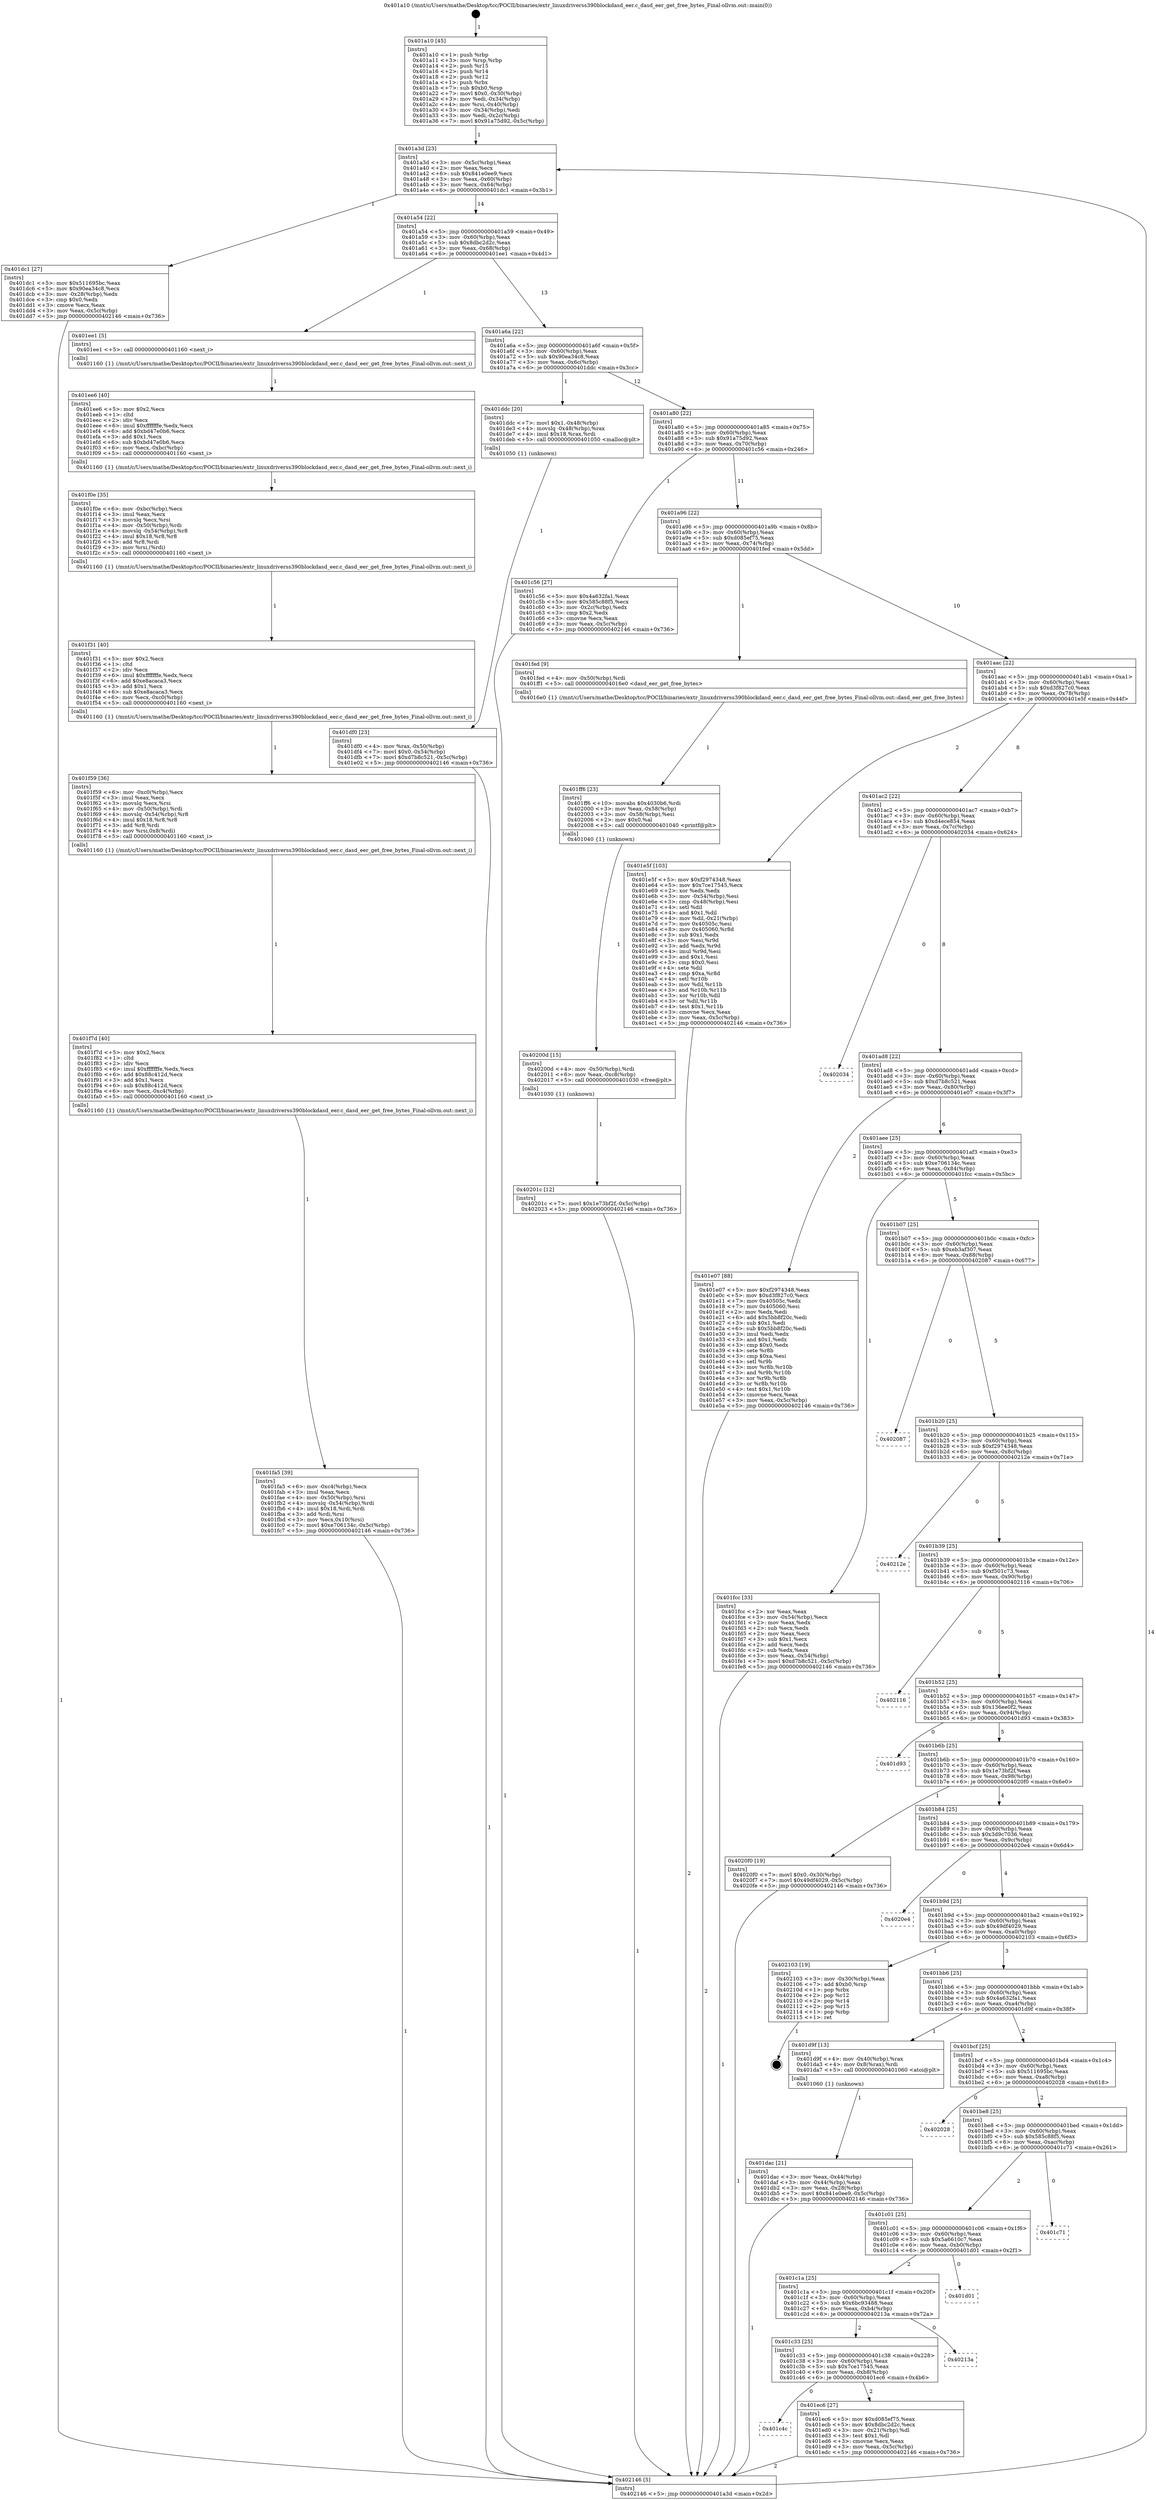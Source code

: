 digraph "0x401a10" {
  label = "0x401a10 (/mnt/c/Users/mathe/Desktop/tcc/POCII/binaries/extr_linuxdriverss390blockdasd_eer.c_dasd_eer_get_free_bytes_Final-ollvm.out::main(0))"
  labelloc = "t"
  node[shape=record]

  Entry [label="",width=0.3,height=0.3,shape=circle,fillcolor=black,style=filled]
  "0x401a3d" [label="{
     0x401a3d [23]\l
     | [instrs]\l
     &nbsp;&nbsp;0x401a3d \<+3\>: mov -0x5c(%rbp),%eax\l
     &nbsp;&nbsp;0x401a40 \<+2\>: mov %eax,%ecx\l
     &nbsp;&nbsp;0x401a42 \<+6\>: sub $0x841e0ee9,%ecx\l
     &nbsp;&nbsp;0x401a48 \<+3\>: mov %eax,-0x60(%rbp)\l
     &nbsp;&nbsp;0x401a4b \<+3\>: mov %ecx,-0x64(%rbp)\l
     &nbsp;&nbsp;0x401a4e \<+6\>: je 0000000000401dc1 \<main+0x3b1\>\l
  }"]
  "0x401dc1" [label="{
     0x401dc1 [27]\l
     | [instrs]\l
     &nbsp;&nbsp;0x401dc1 \<+5\>: mov $0x511695bc,%eax\l
     &nbsp;&nbsp;0x401dc6 \<+5\>: mov $0x90ea34c8,%ecx\l
     &nbsp;&nbsp;0x401dcb \<+3\>: mov -0x28(%rbp),%edx\l
     &nbsp;&nbsp;0x401dce \<+3\>: cmp $0x0,%edx\l
     &nbsp;&nbsp;0x401dd1 \<+3\>: cmove %ecx,%eax\l
     &nbsp;&nbsp;0x401dd4 \<+3\>: mov %eax,-0x5c(%rbp)\l
     &nbsp;&nbsp;0x401dd7 \<+5\>: jmp 0000000000402146 \<main+0x736\>\l
  }"]
  "0x401a54" [label="{
     0x401a54 [22]\l
     | [instrs]\l
     &nbsp;&nbsp;0x401a54 \<+5\>: jmp 0000000000401a59 \<main+0x49\>\l
     &nbsp;&nbsp;0x401a59 \<+3\>: mov -0x60(%rbp),%eax\l
     &nbsp;&nbsp;0x401a5c \<+5\>: sub $0x8dbc2d2c,%eax\l
     &nbsp;&nbsp;0x401a61 \<+3\>: mov %eax,-0x68(%rbp)\l
     &nbsp;&nbsp;0x401a64 \<+6\>: je 0000000000401ee1 \<main+0x4d1\>\l
  }"]
  Exit [label="",width=0.3,height=0.3,shape=circle,fillcolor=black,style=filled,peripheries=2]
  "0x401ee1" [label="{
     0x401ee1 [5]\l
     | [instrs]\l
     &nbsp;&nbsp;0x401ee1 \<+5\>: call 0000000000401160 \<next_i\>\l
     | [calls]\l
     &nbsp;&nbsp;0x401160 \{1\} (/mnt/c/Users/mathe/Desktop/tcc/POCII/binaries/extr_linuxdriverss390blockdasd_eer.c_dasd_eer_get_free_bytes_Final-ollvm.out::next_i)\l
  }"]
  "0x401a6a" [label="{
     0x401a6a [22]\l
     | [instrs]\l
     &nbsp;&nbsp;0x401a6a \<+5\>: jmp 0000000000401a6f \<main+0x5f\>\l
     &nbsp;&nbsp;0x401a6f \<+3\>: mov -0x60(%rbp),%eax\l
     &nbsp;&nbsp;0x401a72 \<+5\>: sub $0x90ea34c8,%eax\l
     &nbsp;&nbsp;0x401a77 \<+3\>: mov %eax,-0x6c(%rbp)\l
     &nbsp;&nbsp;0x401a7a \<+6\>: je 0000000000401ddc \<main+0x3cc\>\l
  }"]
  "0x40201c" [label="{
     0x40201c [12]\l
     | [instrs]\l
     &nbsp;&nbsp;0x40201c \<+7\>: movl $0x1e73bf2f,-0x5c(%rbp)\l
     &nbsp;&nbsp;0x402023 \<+5\>: jmp 0000000000402146 \<main+0x736\>\l
  }"]
  "0x401ddc" [label="{
     0x401ddc [20]\l
     | [instrs]\l
     &nbsp;&nbsp;0x401ddc \<+7\>: movl $0x1,-0x48(%rbp)\l
     &nbsp;&nbsp;0x401de3 \<+4\>: movslq -0x48(%rbp),%rax\l
     &nbsp;&nbsp;0x401de7 \<+4\>: imul $0x18,%rax,%rdi\l
     &nbsp;&nbsp;0x401deb \<+5\>: call 0000000000401050 \<malloc@plt\>\l
     | [calls]\l
     &nbsp;&nbsp;0x401050 \{1\} (unknown)\l
  }"]
  "0x401a80" [label="{
     0x401a80 [22]\l
     | [instrs]\l
     &nbsp;&nbsp;0x401a80 \<+5\>: jmp 0000000000401a85 \<main+0x75\>\l
     &nbsp;&nbsp;0x401a85 \<+3\>: mov -0x60(%rbp),%eax\l
     &nbsp;&nbsp;0x401a88 \<+5\>: sub $0x91a75d92,%eax\l
     &nbsp;&nbsp;0x401a8d \<+3\>: mov %eax,-0x70(%rbp)\l
     &nbsp;&nbsp;0x401a90 \<+6\>: je 0000000000401c56 \<main+0x246\>\l
  }"]
  "0x40200d" [label="{
     0x40200d [15]\l
     | [instrs]\l
     &nbsp;&nbsp;0x40200d \<+4\>: mov -0x50(%rbp),%rdi\l
     &nbsp;&nbsp;0x402011 \<+6\>: mov %eax,-0xc8(%rbp)\l
     &nbsp;&nbsp;0x402017 \<+5\>: call 0000000000401030 \<free@plt\>\l
     | [calls]\l
     &nbsp;&nbsp;0x401030 \{1\} (unknown)\l
  }"]
  "0x401c56" [label="{
     0x401c56 [27]\l
     | [instrs]\l
     &nbsp;&nbsp;0x401c56 \<+5\>: mov $0x4a632fa1,%eax\l
     &nbsp;&nbsp;0x401c5b \<+5\>: mov $0x585c88f5,%ecx\l
     &nbsp;&nbsp;0x401c60 \<+3\>: mov -0x2c(%rbp),%edx\l
     &nbsp;&nbsp;0x401c63 \<+3\>: cmp $0x2,%edx\l
     &nbsp;&nbsp;0x401c66 \<+3\>: cmovne %ecx,%eax\l
     &nbsp;&nbsp;0x401c69 \<+3\>: mov %eax,-0x5c(%rbp)\l
     &nbsp;&nbsp;0x401c6c \<+5\>: jmp 0000000000402146 \<main+0x736\>\l
  }"]
  "0x401a96" [label="{
     0x401a96 [22]\l
     | [instrs]\l
     &nbsp;&nbsp;0x401a96 \<+5\>: jmp 0000000000401a9b \<main+0x8b\>\l
     &nbsp;&nbsp;0x401a9b \<+3\>: mov -0x60(%rbp),%eax\l
     &nbsp;&nbsp;0x401a9e \<+5\>: sub $0xd085ef75,%eax\l
     &nbsp;&nbsp;0x401aa3 \<+3\>: mov %eax,-0x74(%rbp)\l
     &nbsp;&nbsp;0x401aa6 \<+6\>: je 0000000000401fed \<main+0x5dd\>\l
  }"]
  "0x402146" [label="{
     0x402146 [5]\l
     | [instrs]\l
     &nbsp;&nbsp;0x402146 \<+5\>: jmp 0000000000401a3d \<main+0x2d\>\l
  }"]
  "0x401a10" [label="{
     0x401a10 [45]\l
     | [instrs]\l
     &nbsp;&nbsp;0x401a10 \<+1\>: push %rbp\l
     &nbsp;&nbsp;0x401a11 \<+3\>: mov %rsp,%rbp\l
     &nbsp;&nbsp;0x401a14 \<+2\>: push %r15\l
     &nbsp;&nbsp;0x401a16 \<+2\>: push %r14\l
     &nbsp;&nbsp;0x401a18 \<+2\>: push %r12\l
     &nbsp;&nbsp;0x401a1a \<+1\>: push %rbx\l
     &nbsp;&nbsp;0x401a1b \<+7\>: sub $0xb0,%rsp\l
     &nbsp;&nbsp;0x401a22 \<+7\>: movl $0x0,-0x30(%rbp)\l
     &nbsp;&nbsp;0x401a29 \<+3\>: mov %edi,-0x34(%rbp)\l
     &nbsp;&nbsp;0x401a2c \<+4\>: mov %rsi,-0x40(%rbp)\l
     &nbsp;&nbsp;0x401a30 \<+3\>: mov -0x34(%rbp),%edi\l
     &nbsp;&nbsp;0x401a33 \<+3\>: mov %edi,-0x2c(%rbp)\l
     &nbsp;&nbsp;0x401a36 \<+7\>: movl $0x91a75d92,-0x5c(%rbp)\l
  }"]
  "0x401ff6" [label="{
     0x401ff6 [23]\l
     | [instrs]\l
     &nbsp;&nbsp;0x401ff6 \<+10\>: movabs $0x4030b6,%rdi\l
     &nbsp;&nbsp;0x402000 \<+3\>: mov %eax,-0x58(%rbp)\l
     &nbsp;&nbsp;0x402003 \<+3\>: mov -0x58(%rbp),%esi\l
     &nbsp;&nbsp;0x402006 \<+2\>: mov $0x0,%al\l
     &nbsp;&nbsp;0x402008 \<+5\>: call 0000000000401040 \<printf@plt\>\l
     | [calls]\l
     &nbsp;&nbsp;0x401040 \{1\} (unknown)\l
  }"]
  "0x401fed" [label="{
     0x401fed [9]\l
     | [instrs]\l
     &nbsp;&nbsp;0x401fed \<+4\>: mov -0x50(%rbp),%rdi\l
     &nbsp;&nbsp;0x401ff1 \<+5\>: call 00000000004016e0 \<dasd_eer_get_free_bytes\>\l
     | [calls]\l
     &nbsp;&nbsp;0x4016e0 \{1\} (/mnt/c/Users/mathe/Desktop/tcc/POCII/binaries/extr_linuxdriverss390blockdasd_eer.c_dasd_eer_get_free_bytes_Final-ollvm.out::dasd_eer_get_free_bytes)\l
  }"]
  "0x401aac" [label="{
     0x401aac [22]\l
     | [instrs]\l
     &nbsp;&nbsp;0x401aac \<+5\>: jmp 0000000000401ab1 \<main+0xa1\>\l
     &nbsp;&nbsp;0x401ab1 \<+3\>: mov -0x60(%rbp),%eax\l
     &nbsp;&nbsp;0x401ab4 \<+5\>: sub $0xd3f827c0,%eax\l
     &nbsp;&nbsp;0x401ab9 \<+3\>: mov %eax,-0x78(%rbp)\l
     &nbsp;&nbsp;0x401abc \<+6\>: je 0000000000401e5f \<main+0x44f\>\l
  }"]
  "0x401fa5" [label="{
     0x401fa5 [39]\l
     | [instrs]\l
     &nbsp;&nbsp;0x401fa5 \<+6\>: mov -0xc4(%rbp),%ecx\l
     &nbsp;&nbsp;0x401fab \<+3\>: imul %eax,%ecx\l
     &nbsp;&nbsp;0x401fae \<+4\>: mov -0x50(%rbp),%rsi\l
     &nbsp;&nbsp;0x401fb2 \<+4\>: movslq -0x54(%rbp),%rdi\l
     &nbsp;&nbsp;0x401fb6 \<+4\>: imul $0x18,%rdi,%rdi\l
     &nbsp;&nbsp;0x401fba \<+3\>: add %rdi,%rsi\l
     &nbsp;&nbsp;0x401fbd \<+3\>: mov %ecx,0x10(%rsi)\l
     &nbsp;&nbsp;0x401fc0 \<+7\>: movl $0xe706134c,-0x5c(%rbp)\l
     &nbsp;&nbsp;0x401fc7 \<+5\>: jmp 0000000000402146 \<main+0x736\>\l
  }"]
  "0x401e5f" [label="{
     0x401e5f [103]\l
     | [instrs]\l
     &nbsp;&nbsp;0x401e5f \<+5\>: mov $0xf2974348,%eax\l
     &nbsp;&nbsp;0x401e64 \<+5\>: mov $0x7ce17545,%ecx\l
     &nbsp;&nbsp;0x401e69 \<+2\>: xor %edx,%edx\l
     &nbsp;&nbsp;0x401e6b \<+3\>: mov -0x54(%rbp),%esi\l
     &nbsp;&nbsp;0x401e6e \<+3\>: cmp -0x48(%rbp),%esi\l
     &nbsp;&nbsp;0x401e71 \<+4\>: setl %dil\l
     &nbsp;&nbsp;0x401e75 \<+4\>: and $0x1,%dil\l
     &nbsp;&nbsp;0x401e79 \<+4\>: mov %dil,-0x21(%rbp)\l
     &nbsp;&nbsp;0x401e7d \<+7\>: mov 0x40505c,%esi\l
     &nbsp;&nbsp;0x401e84 \<+8\>: mov 0x405060,%r8d\l
     &nbsp;&nbsp;0x401e8c \<+3\>: sub $0x1,%edx\l
     &nbsp;&nbsp;0x401e8f \<+3\>: mov %esi,%r9d\l
     &nbsp;&nbsp;0x401e92 \<+3\>: add %edx,%r9d\l
     &nbsp;&nbsp;0x401e95 \<+4\>: imul %r9d,%esi\l
     &nbsp;&nbsp;0x401e99 \<+3\>: and $0x1,%esi\l
     &nbsp;&nbsp;0x401e9c \<+3\>: cmp $0x0,%esi\l
     &nbsp;&nbsp;0x401e9f \<+4\>: sete %dil\l
     &nbsp;&nbsp;0x401ea3 \<+4\>: cmp $0xa,%r8d\l
     &nbsp;&nbsp;0x401ea7 \<+4\>: setl %r10b\l
     &nbsp;&nbsp;0x401eab \<+3\>: mov %dil,%r11b\l
     &nbsp;&nbsp;0x401eae \<+3\>: and %r10b,%r11b\l
     &nbsp;&nbsp;0x401eb1 \<+3\>: xor %r10b,%dil\l
     &nbsp;&nbsp;0x401eb4 \<+3\>: or %dil,%r11b\l
     &nbsp;&nbsp;0x401eb7 \<+4\>: test $0x1,%r11b\l
     &nbsp;&nbsp;0x401ebb \<+3\>: cmovne %ecx,%eax\l
     &nbsp;&nbsp;0x401ebe \<+3\>: mov %eax,-0x5c(%rbp)\l
     &nbsp;&nbsp;0x401ec1 \<+5\>: jmp 0000000000402146 \<main+0x736\>\l
  }"]
  "0x401ac2" [label="{
     0x401ac2 [22]\l
     | [instrs]\l
     &nbsp;&nbsp;0x401ac2 \<+5\>: jmp 0000000000401ac7 \<main+0xb7\>\l
     &nbsp;&nbsp;0x401ac7 \<+3\>: mov -0x60(%rbp),%eax\l
     &nbsp;&nbsp;0x401aca \<+5\>: sub $0xd4ece854,%eax\l
     &nbsp;&nbsp;0x401acf \<+3\>: mov %eax,-0x7c(%rbp)\l
     &nbsp;&nbsp;0x401ad2 \<+6\>: je 0000000000402034 \<main+0x624\>\l
  }"]
  "0x401f7d" [label="{
     0x401f7d [40]\l
     | [instrs]\l
     &nbsp;&nbsp;0x401f7d \<+5\>: mov $0x2,%ecx\l
     &nbsp;&nbsp;0x401f82 \<+1\>: cltd\l
     &nbsp;&nbsp;0x401f83 \<+2\>: idiv %ecx\l
     &nbsp;&nbsp;0x401f85 \<+6\>: imul $0xfffffffe,%edx,%ecx\l
     &nbsp;&nbsp;0x401f8b \<+6\>: add $0x88c412d,%ecx\l
     &nbsp;&nbsp;0x401f91 \<+3\>: add $0x1,%ecx\l
     &nbsp;&nbsp;0x401f94 \<+6\>: sub $0x88c412d,%ecx\l
     &nbsp;&nbsp;0x401f9a \<+6\>: mov %ecx,-0xc4(%rbp)\l
     &nbsp;&nbsp;0x401fa0 \<+5\>: call 0000000000401160 \<next_i\>\l
     | [calls]\l
     &nbsp;&nbsp;0x401160 \{1\} (/mnt/c/Users/mathe/Desktop/tcc/POCII/binaries/extr_linuxdriverss390blockdasd_eer.c_dasd_eer_get_free_bytes_Final-ollvm.out::next_i)\l
  }"]
  "0x402034" [label="{
     0x402034\l
  }", style=dashed]
  "0x401ad8" [label="{
     0x401ad8 [22]\l
     | [instrs]\l
     &nbsp;&nbsp;0x401ad8 \<+5\>: jmp 0000000000401add \<main+0xcd\>\l
     &nbsp;&nbsp;0x401add \<+3\>: mov -0x60(%rbp),%eax\l
     &nbsp;&nbsp;0x401ae0 \<+5\>: sub $0xd7b8c521,%eax\l
     &nbsp;&nbsp;0x401ae5 \<+3\>: mov %eax,-0x80(%rbp)\l
     &nbsp;&nbsp;0x401ae8 \<+6\>: je 0000000000401e07 \<main+0x3f7\>\l
  }"]
  "0x401f59" [label="{
     0x401f59 [36]\l
     | [instrs]\l
     &nbsp;&nbsp;0x401f59 \<+6\>: mov -0xc0(%rbp),%ecx\l
     &nbsp;&nbsp;0x401f5f \<+3\>: imul %eax,%ecx\l
     &nbsp;&nbsp;0x401f62 \<+3\>: movslq %ecx,%rsi\l
     &nbsp;&nbsp;0x401f65 \<+4\>: mov -0x50(%rbp),%rdi\l
     &nbsp;&nbsp;0x401f69 \<+4\>: movslq -0x54(%rbp),%r8\l
     &nbsp;&nbsp;0x401f6d \<+4\>: imul $0x18,%r8,%r8\l
     &nbsp;&nbsp;0x401f71 \<+3\>: add %r8,%rdi\l
     &nbsp;&nbsp;0x401f74 \<+4\>: mov %rsi,0x8(%rdi)\l
     &nbsp;&nbsp;0x401f78 \<+5\>: call 0000000000401160 \<next_i\>\l
     | [calls]\l
     &nbsp;&nbsp;0x401160 \{1\} (/mnt/c/Users/mathe/Desktop/tcc/POCII/binaries/extr_linuxdriverss390blockdasd_eer.c_dasd_eer_get_free_bytes_Final-ollvm.out::next_i)\l
  }"]
  "0x401e07" [label="{
     0x401e07 [88]\l
     | [instrs]\l
     &nbsp;&nbsp;0x401e07 \<+5\>: mov $0xf2974348,%eax\l
     &nbsp;&nbsp;0x401e0c \<+5\>: mov $0xd3f827c0,%ecx\l
     &nbsp;&nbsp;0x401e11 \<+7\>: mov 0x40505c,%edx\l
     &nbsp;&nbsp;0x401e18 \<+7\>: mov 0x405060,%esi\l
     &nbsp;&nbsp;0x401e1f \<+2\>: mov %edx,%edi\l
     &nbsp;&nbsp;0x401e21 \<+6\>: add $0x5bb8f20c,%edi\l
     &nbsp;&nbsp;0x401e27 \<+3\>: sub $0x1,%edi\l
     &nbsp;&nbsp;0x401e2a \<+6\>: sub $0x5bb8f20c,%edi\l
     &nbsp;&nbsp;0x401e30 \<+3\>: imul %edi,%edx\l
     &nbsp;&nbsp;0x401e33 \<+3\>: and $0x1,%edx\l
     &nbsp;&nbsp;0x401e36 \<+3\>: cmp $0x0,%edx\l
     &nbsp;&nbsp;0x401e39 \<+4\>: sete %r8b\l
     &nbsp;&nbsp;0x401e3d \<+3\>: cmp $0xa,%esi\l
     &nbsp;&nbsp;0x401e40 \<+4\>: setl %r9b\l
     &nbsp;&nbsp;0x401e44 \<+3\>: mov %r8b,%r10b\l
     &nbsp;&nbsp;0x401e47 \<+3\>: and %r9b,%r10b\l
     &nbsp;&nbsp;0x401e4a \<+3\>: xor %r9b,%r8b\l
     &nbsp;&nbsp;0x401e4d \<+3\>: or %r8b,%r10b\l
     &nbsp;&nbsp;0x401e50 \<+4\>: test $0x1,%r10b\l
     &nbsp;&nbsp;0x401e54 \<+3\>: cmovne %ecx,%eax\l
     &nbsp;&nbsp;0x401e57 \<+3\>: mov %eax,-0x5c(%rbp)\l
     &nbsp;&nbsp;0x401e5a \<+5\>: jmp 0000000000402146 \<main+0x736\>\l
  }"]
  "0x401aee" [label="{
     0x401aee [25]\l
     | [instrs]\l
     &nbsp;&nbsp;0x401aee \<+5\>: jmp 0000000000401af3 \<main+0xe3\>\l
     &nbsp;&nbsp;0x401af3 \<+3\>: mov -0x60(%rbp),%eax\l
     &nbsp;&nbsp;0x401af6 \<+5\>: sub $0xe706134c,%eax\l
     &nbsp;&nbsp;0x401afb \<+6\>: mov %eax,-0x84(%rbp)\l
     &nbsp;&nbsp;0x401b01 \<+6\>: je 0000000000401fcc \<main+0x5bc\>\l
  }"]
  "0x401f31" [label="{
     0x401f31 [40]\l
     | [instrs]\l
     &nbsp;&nbsp;0x401f31 \<+5\>: mov $0x2,%ecx\l
     &nbsp;&nbsp;0x401f36 \<+1\>: cltd\l
     &nbsp;&nbsp;0x401f37 \<+2\>: idiv %ecx\l
     &nbsp;&nbsp;0x401f39 \<+6\>: imul $0xfffffffe,%edx,%ecx\l
     &nbsp;&nbsp;0x401f3f \<+6\>: add $0xe8acaca3,%ecx\l
     &nbsp;&nbsp;0x401f45 \<+3\>: add $0x1,%ecx\l
     &nbsp;&nbsp;0x401f48 \<+6\>: sub $0xe8acaca3,%ecx\l
     &nbsp;&nbsp;0x401f4e \<+6\>: mov %ecx,-0xc0(%rbp)\l
     &nbsp;&nbsp;0x401f54 \<+5\>: call 0000000000401160 \<next_i\>\l
     | [calls]\l
     &nbsp;&nbsp;0x401160 \{1\} (/mnt/c/Users/mathe/Desktop/tcc/POCII/binaries/extr_linuxdriverss390blockdasd_eer.c_dasd_eer_get_free_bytes_Final-ollvm.out::next_i)\l
  }"]
  "0x401fcc" [label="{
     0x401fcc [33]\l
     | [instrs]\l
     &nbsp;&nbsp;0x401fcc \<+2\>: xor %eax,%eax\l
     &nbsp;&nbsp;0x401fce \<+3\>: mov -0x54(%rbp),%ecx\l
     &nbsp;&nbsp;0x401fd1 \<+2\>: mov %eax,%edx\l
     &nbsp;&nbsp;0x401fd3 \<+2\>: sub %ecx,%edx\l
     &nbsp;&nbsp;0x401fd5 \<+2\>: mov %eax,%ecx\l
     &nbsp;&nbsp;0x401fd7 \<+3\>: sub $0x1,%ecx\l
     &nbsp;&nbsp;0x401fda \<+2\>: add %ecx,%edx\l
     &nbsp;&nbsp;0x401fdc \<+2\>: sub %edx,%eax\l
     &nbsp;&nbsp;0x401fde \<+3\>: mov %eax,-0x54(%rbp)\l
     &nbsp;&nbsp;0x401fe1 \<+7\>: movl $0xd7b8c521,-0x5c(%rbp)\l
     &nbsp;&nbsp;0x401fe8 \<+5\>: jmp 0000000000402146 \<main+0x736\>\l
  }"]
  "0x401b07" [label="{
     0x401b07 [25]\l
     | [instrs]\l
     &nbsp;&nbsp;0x401b07 \<+5\>: jmp 0000000000401b0c \<main+0xfc\>\l
     &nbsp;&nbsp;0x401b0c \<+3\>: mov -0x60(%rbp),%eax\l
     &nbsp;&nbsp;0x401b0f \<+5\>: sub $0xeb3af307,%eax\l
     &nbsp;&nbsp;0x401b14 \<+6\>: mov %eax,-0x88(%rbp)\l
     &nbsp;&nbsp;0x401b1a \<+6\>: je 0000000000402087 \<main+0x677\>\l
  }"]
  "0x401f0e" [label="{
     0x401f0e [35]\l
     | [instrs]\l
     &nbsp;&nbsp;0x401f0e \<+6\>: mov -0xbc(%rbp),%ecx\l
     &nbsp;&nbsp;0x401f14 \<+3\>: imul %eax,%ecx\l
     &nbsp;&nbsp;0x401f17 \<+3\>: movslq %ecx,%rsi\l
     &nbsp;&nbsp;0x401f1a \<+4\>: mov -0x50(%rbp),%rdi\l
     &nbsp;&nbsp;0x401f1e \<+4\>: movslq -0x54(%rbp),%r8\l
     &nbsp;&nbsp;0x401f22 \<+4\>: imul $0x18,%r8,%r8\l
     &nbsp;&nbsp;0x401f26 \<+3\>: add %r8,%rdi\l
     &nbsp;&nbsp;0x401f29 \<+3\>: mov %rsi,(%rdi)\l
     &nbsp;&nbsp;0x401f2c \<+5\>: call 0000000000401160 \<next_i\>\l
     | [calls]\l
     &nbsp;&nbsp;0x401160 \{1\} (/mnt/c/Users/mathe/Desktop/tcc/POCII/binaries/extr_linuxdriverss390blockdasd_eer.c_dasd_eer_get_free_bytes_Final-ollvm.out::next_i)\l
  }"]
  "0x402087" [label="{
     0x402087\l
  }", style=dashed]
  "0x401b20" [label="{
     0x401b20 [25]\l
     | [instrs]\l
     &nbsp;&nbsp;0x401b20 \<+5\>: jmp 0000000000401b25 \<main+0x115\>\l
     &nbsp;&nbsp;0x401b25 \<+3\>: mov -0x60(%rbp),%eax\l
     &nbsp;&nbsp;0x401b28 \<+5\>: sub $0xf2974348,%eax\l
     &nbsp;&nbsp;0x401b2d \<+6\>: mov %eax,-0x8c(%rbp)\l
     &nbsp;&nbsp;0x401b33 \<+6\>: je 000000000040212e \<main+0x71e\>\l
  }"]
  "0x401ee6" [label="{
     0x401ee6 [40]\l
     | [instrs]\l
     &nbsp;&nbsp;0x401ee6 \<+5\>: mov $0x2,%ecx\l
     &nbsp;&nbsp;0x401eeb \<+1\>: cltd\l
     &nbsp;&nbsp;0x401eec \<+2\>: idiv %ecx\l
     &nbsp;&nbsp;0x401eee \<+6\>: imul $0xfffffffe,%edx,%ecx\l
     &nbsp;&nbsp;0x401ef4 \<+6\>: add $0xbd47e0b6,%ecx\l
     &nbsp;&nbsp;0x401efa \<+3\>: add $0x1,%ecx\l
     &nbsp;&nbsp;0x401efd \<+6\>: sub $0xbd47e0b6,%ecx\l
     &nbsp;&nbsp;0x401f03 \<+6\>: mov %ecx,-0xbc(%rbp)\l
     &nbsp;&nbsp;0x401f09 \<+5\>: call 0000000000401160 \<next_i\>\l
     | [calls]\l
     &nbsp;&nbsp;0x401160 \{1\} (/mnt/c/Users/mathe/Desktop/tcc/POCII/binaries/extr_linuxdriverss390blockdasd_eer.c_dasd_eer_get_free_bytes_Final-ollvm.out::next_i)\l
  }"]
  "0x40212e" [label="{
     0x40212e\l
  }", style=dashed]
  "0x401b39" [label="{
     0x401b39 [25]\l
     | [instrs]\l
     &nbsp;&nbsp;0x401b39 \<+5\>: jmp 0000000000401b3e \<main+0x12e\>\l
     &nbsp;&nbsp;0x401b3e \<+3\>: mov -0x60(%rbp),%eax\l
     &nbsp;&nbsp;0x401b41 \<+5\>: sub $0xf501c73,%eax\l
     &nbsp;&nbsp;0x401b46 \<+6\>: mov %eax,-0x90(%rbp)\l
     &nbsp;&nbsp;0x401b4c \<+6\>: je 0000000000402116 \<main+0x706\>\l
  }"]
  "0x401c4c" [label="{
     0x401c4c\l
  }", style=dashed]
  "0x402116" [label="{
     0x402116\l
  }", style=dashed]
  "0x401b52" [label="{
     0x401b52 [25]\l
     | [instrs]\l
     &nbsp;&nbsp;0x401b52 \<+5\>: jmp 0000000000401b57 \<main+0x147\>\l
     &nbsp;&nbsp;0x401b57 \<+3\>: mov -0x60(%rbp),%eax\l
     &nbsp;&nbsp;0x401b5a \<+5\>: sub $0x136ee0f2,%eax\l
     &nbsp;&nbsp;0x401b5f \<+6\>: mov %eax,-0x94(%rbp)\l
     &nbsp;&nbsp;0x401b65 \<+6\>: je 0000000000401d93 \<main+0x383\>\l
  }"]
  "0x401ec6" [label="{
     0x401ec6 [27]\l
     | [instrs]\l
     &nbsp;&nbsp;0x401ec6 \<+5\>: mov $0xd085ef75,%eax\l
     &nbsp;&nbsp;0x401ecb \<+5\>: mov $0x8dbc2d2c,%ecx\l
     &nbsp;&nbsp;0x401ed0 \<+3\>: mov -0x21(%rbp),%dl\l
     &nbsp;&nbsp;0x401ed3 \<+3\>: test $0x1,%dl\l
     &nbsp;&nbsp;0x401ed6 \<+3\>: cmovne %ecx,%eax\l
     &nbsp;&nbsp;0x401ed9 \<+3\>: mov %eax,-0x5c(%rbp)\l
     &nbsp;&nbsp;0x401edc \<+5\>: jmp 0000000000402146 \<main+0x736\>\l
  }"]
  "0x401d93" [label="{
     0x401d93\l
  }", style=dashed]
  "0x401b6b" [label="{
     0x401b6b [25]\l
     | [instrs]\l
     &nbsp;&nbsp;0x401b6b \<+5\>: jmp 0000000000401b70 \<main+0x160\>\l
     &nbsp;&nbsp;0x401b70 \<+3\>: mov -0x60(%rbp),%eax\l
     &nbsp;&nbsp;0x401b73 \<+5\>: sub $0x1e73bf2f,%eax\l
     &nbsp;&nbsp;0x401b78 \<+6\>: mov %eax,-0x98(%rbp)\l
     &nbsp;&nbsp;0x401b7e \<+6\>: je 00000000004020f0 \<main+0x6e0\>\l
  }"]
  "0x401c33" [label="{
     0x401c33 [25]\l
     | [instrs]\l
     &nbsp;&nbsp;0x401c33 \<+5\>: jmp 0000000000401c38 \<main+0x228\>\l
     &nbsp;&nbsp;0x401c38 \<+3\>: mov -0x60(%rbp),%eax\l
     &nbsp;&nbsp;0x401c3b \<+5\>: sub $0x7ce17545,%eax\l
     &nbsp;&nbsp;0x401c40 \<+6\>: mov %eax,-0xb8(%rbp)\l
     &nbsp;&nbsp;0x401c46 \<+6\>: je 0000000000401ec6 \<main+0x4b6\>\l
  }"]
  "0x4020f0" [label="{
     0x4020f0 [19]\l
     | [instrs]\l
     &nbsp;&nbsp;0x4020f0 \<+7\>: movl $0x0,-0x30(%rbp)\l
     &nbsp;&nbsp;0x4020f7 \<+7\>: movl $0x49df4029,-0x5c(%rbp)\l
     &nbsp;&nbsp;0x4020fe \<+5\>: jmp 0000000000402146 \<main+0x736\>\l
  }"]
  "0x401b84" [label="{
     0x401b84 [25]\l
     | [instrs]\l
     &nbsp;&nbsp;0x401b84 \<+5\>: jmp 0000000000401b89 \<main+0x179\>\l
     &nbsp;&nbsp;0x401b89 \<+3\>: mov -0x60(%rbp),%eax\l
     &nbsp;&nbsp;0x401b8c \<+5\>: sub $0x3d9c7036,%eax\l
     &nbsp;&nbsp;0x401b91 \<+6\>: mov %eax,-0x9c(%rbp)\l
     &nbsp;&nbsp;0x401b97 \<+6\>: je 00000000004020e4 \<main+0x6d4\>\l
  }"]
  "0x40213a" [label="{
     0x40213a\l
  }", style=dashed]
  "0x4020e4" [label="{
     0x4020e4\l
  }", style=dashed]
  "0x401b9d" [label="{
     0x401b9d [25]\l
     | [instrs]\l
     &nbsp;&nbsp;0x401b9d \<+5\>: jmp 0000000000401ba2 \<main+0x192\>\l
     &nbsp;&nbsp;0x401ba2 \<+3\>: mov -0x60(%rbp),%eax\l
     &nbsp;&nbsp;0x401ba5 \<+5\>: sub $0x49df4029,%eax\l
     &nbsp;&nbsp;0x401baa \<+6\>: mov %eax,-0xa0(%rbp)\l
     &nbsp;&nbsp;0x401bb0 \<+6\>: je 0000000000402103 \<main+0x6f3\>\l
  }"]
  "0x401c1a" [label="{
     0x401c1a [25]\l
     | [instrs]\l
     &nbsp;&nbsp;0x401c1a \<+5\>: jmp 0000000000401c1f \<main+0x20f\>\l
     &nbsp;&nbsp;0x401c1f \<+3\>: mov -0x60(%rbp),%eax\l
     &nbsp;&nbsp;0x401c22 \<+5\>: sub $0x6bc93488,%eax\l
     &nbsp;&nbsp;0x401c27 \<+6\>: mov %eax,-0xb4(%rbp)\l
     &nbsp;&nbsp;0x401c2d \<+6\>: je 000000000040213a \<main+0x72a\>\l
  }"]
  "0x402103" [label="{
     0x402103 [19]\l
     | [instrs]\l
     &nbsp;&nbsp;0x402103 \<+3\>: mov -0x30(%rbp),%eax\l
     &nbsp;&nbsp;0x402106 \<+7\>: add $0xb0,%rsp\l
     &nbsp;&nbsp;0x40210d \<+1\>: pop %rbx\l
     &nbsp;&nbsp;0x40210e \<+2\>: pop %r12\l
     &nbsp;&nbsp;0x402110 \<+2\>: pop %r14\l
     &nbsp;&nbsp;0x402112 \<+2\>: pop %r15\l
     &nbsp;&nbsp;0x402114 \<+1\>: pop %rbp\l
     &nbsp;&nbsp;0x402115 \<+1\>: ret\l
  }"]
  "0x401bb6" [label="{
     0x401bb6 [25]\l
     | [instrs]\l
     &nbsp;&nbsp;0x401bb6 \<+5\>: jmp 0000000000401bbb \<main+0x1ab\>\l
     &nbsp;&nbsp;0x401bbb \<+3\>: mov -0x60(%rbp),%eax\l
     &nbsp;&nbsp;0x401bbe \<+5\>: sub $0x4a632fa1,%eax\l
     &nbsp;&nbsp;0x401bc3 \<+6\>: mov %eax,-0xa4(%rbp)\l
     &nbsp;&nbsp;0x401bc9 \<+6\>: je 0000000000401d9f \<main+0x38f\>\l
  }"]
  "0x401d01" [label="{
     0x401d01\l
  }", style=dashed]
  "0x401d9f" [label="{
     0x401d9f [13]\l
     | [instrs]\l
     &nbsp;&nbsp;0x401d9f \<+4\>: mov -0x40(%rbp),%rax\l
     &nbsp;&nbsp;0x401da3 \<+4\>: mov 0x8(%rax),%rdi\l
     &nbsp;&nbsp;0x401da7 \<+5\>: call 0000000000401060 \<atoi@plt\>\l
     | [calls]\l
     &nbsp;&nbsp;0x401060 \{1\} (unknown)\l
  }"]
  "0x401bcf" [label="{
     0x401bcf [25]\l
     | [instrs]\l
     &nbsp;&nbsp;0x401bcf \<+5\>: jmp 0000000000401bd4 \<main+0x1c4\>\l
     &nbsp;&nbsp;0x401bd4 \<+3\>: mov -0x60(%rbp),%eax\l
     &nbsp;&nbsp;0x401bd7 \<+5\>: sub $0x511695bc,%eax\l
     &nbsp;&nbsp;0x401bdc \<+6\>: mov %eax,-0xa8(%rbp)\l
     &nbsp;&nbsp;0x401be2 \<+6\>: je 0000000000402028 \<main+0x618\>\l
  }"]
  "0x401dac" [label="{
     0x401dac [21]\l
     | [instrs]\l
     &nbsp;&nbsp;0x401dac \<+3\>: mov %eax,-0x44(%rbp)\l
     &nbsp;&nbsp;0x401daf \<+3\>: mov -0x44(%rbp),%eax\l
     &nbsp;&nbsp;0x401db2 \<+3\>: mov %eax,-0x28(%rbp)\l
     &nbsp;&nbsp;0x401db5 \<+7\>: movl $0x841e0ee9,-0x5c(%rbp)\l
     &nbsp;&nbsp;0x401dbc \<+5\>: jmp 0000000000402146 \<main+0x736\>\l
  }"]
  "0x401df0" [label="{
     0x401df0 [23]\l
     | [instrs]\l
     &nbsp;&nbsp;0x401df0 \<+4\>: mov %rax,-0x50(%rbp)\l
     &nbsp;&nbsp;0x401df4 \<+7\>: movl $0x0,-0x54(%rbp)\l
     &nbsp;&nbsp;0x401dfb \<+7\>: movl $0xd7b8c521,-0x5c(%rbp)\l
     &nbsp;&nbsp;0x401e02 \<+5\>: jmp 0000000000402146 \<main+0x736\>\l
  }"]
  "0x401c01" [label="{
     0x401c01 [25]\l
     | [instrs]\l
     &nbsp;&nbsp;0x401c01 \<+5\>: jmp 0000000000401c06 \<main+0x1f6\>\l
     &nbsp;&nbsp;0x401c06 \<+3\>: mov -0x60(%rbp),%eax\l
     &nbsp;&nbsp;0x401c09 \<+5\>: sub $0x5a6610c7,%eax\l
     &nbsp;&nbsp;0x401c0e \<+6\>: mov %eax,-0xb0(%rbp)\l
     &nbsp;&nbsp;0x401c14 \<+6\>: je 0000000000401d01 \<main+0x2f1\>\l
  }"]
  "0x402028" [label="{
     0x402028\l
  }", style=dashed]
  "0x401be8" [label="{
     0x401be8 [25]\l
     | [instrs]\l
     &nbsp;&nbsp;0x401be8 \<+5\>: jmp 0000000000401bed \<main+0x1dd\>\l
     &nbsp;&nbsp;0x401bed \<+3\>: mov -0x60(%rbp),%eax\l
     &nbsp;&nbsp;0x401bf0 \<+5\>: sub $0x585c88f5,%eax\l
     &nbsp;&nbsp;0x401bf5 \<+6\>: mov %eax,-0xac(%rbp)\l
     &nbsp;&nbsp;0x401bfb \<+6\>: je 0000000000401c71 \<main+0x261\>\l
  }"]
  "0x401c71" [label="{
     0x401c71\l
  }", style=dashed]
  Entry -> "0x401a10" [label=" 1"]
  "0x401a3d" -> "0x401dc1" [label=" 1"]
  "0x401a3d" -> "0x401a54" [label=" 14"]
  "0x402103" -> Exit [label=" 1"]
  "0x401a54" -> "0x401ee1" [label=" 1"]
  "0x401a54" -> "0x401a6a" [label=" 13"]
  "0x4020f0" -> "0x402146" [label=" 1"]
  "0x401a6a" -> "0x401ddc" [label=" 1"]
  "0x401a6a" -> "0x401a80" [label=" 12"]
  "0x40201c" -> "0x402146" [label=" 1"]
  "0x401a80" -> "0x401c56" [label=" 1"]
  "0x401a80" -> "0x401a96" [label=" 11"]
  "0x401c56" -> "0x402146" [label=" 1"]
  "0x401a10" -> "0x401a3d" [label=" 1"]
  "0x402146" -> "0x401a3d" [label=" 14"]
  "0x40200d" -> "0x40201c" [label=" 1"]
  "0x401a96" -> "0x401fed" [label=" 1"]
  "0x401a96" -> "0x401aac" [label=" 10"]
  "0x401ff6" -> "0x40200d" [label=" 1"]
  "0x401aac" -> "0x401e5f" [label=" 2"]
  "0x401aac" -> "0x401ac2" [label=" 8"]
  "0x401fed" -> "0x401ff6" [label=" 1"]
  "0x401ac2" -> "0x402034" [label=" 0"]
  "0x401ac2" -> "0x401ad8" [label=" 8"]
  "0x401fcc" -> "0x402146" [label=" 1"]
  "0x401ad8" -> "0x401e07" [label=" 2"]
  "0x401ad8" -> "0x401aee" [label=" 6"]
  "0x401fa5" -> "0x402146" [label=" 1"]
  "0x401aee" -> "0x401fcc" [label=" 1"]
  "0x401aee" -> "0x401b07" [label=" 5"]
  "0x401f7d" -> "0x401fa5" [label=" 1"]
  "0x401b07" -> "0x402087" [label=" 0"]
  "0x401b07" -> "0x401b20" [label=" 5"]
  "0x401f59" -> "0x401f7d" [label=" 1"]
  "0x401b20" -> "0x40212e" [label=" 0"]
  "0x401b20" -> "0x401b39" [label=" 5"]
  "0x401f31" -> "0x401f59" [label=" 1"]
  "0x401b39" -> "0x402116" [label=" 0"]
  "0x401b39" -> "0x401b52" [label=" 5"]
  "0x401f0e" -> "0x401f31" [label=" 1"]
  "0x401b52" -> "0x401d93" [label=" 0"]
  "0x401b52" -> "0x401b6b" [label=" 5"]
  "0x401ee6" -> "0x401f0e" [label=" 1"]
  "0x401b6b" -> "0x4020f0" [label=" 1"]
  "0x401b6b" -> "0x401b84" [label=" 4"]
  "0x401ec6" -> "0x402146" [label=" 2"]
  "0x401b84" -> "0x4020e4" [label=" 0"]
  "0x401b84" -> "0x401b9d" [label=" 4"]
  "0x401c33" -> "0x401c4c" [label=" 0"]
  "0x401b9d" -> "0x402103" [label=" 1"]
  "0x401b9d" -> "0x401bb6" [label=" 3"]
  "0x401ee1" -> "0x401ee6" [label=" 1"]
  "0x401bb6" -> "0x401d9f" [label=" 1"]
  "0x401bb6" -> "0x401bcf" [label=" 2"]
  "0x401d9f" -> "0x401dac" [label=" 1"]
  "0x401dac" -> "0x402146" [label=" 1"]
  "0x401dc1" -> "0x402146" [label=" 1"]
  "0x401ddc" -> "0x401df0" [label=" 1"]
  "0x401df0" -> "0x402146" [label=" 1"]
  "0x401e07" -> "0x402146" [label=" 2"]
  "0x401e5f" -> "0x402146" [label=" 2"]
  "0x401c1a" -> "0x401c33" [label=" 2"]
  "0x401bcf" -> "0x402028" [label=" 0"]
  "0x401bcf" -> "0x401be8" [label=" 2"]
  "0x401c33" -> "0x401ec6" [label=" 2"]
  "0x401be8" -> "0x401c71" [label=" 0"]
  "0x401be8" -> "0x401c01" [label=" 2"]
  "0x401c1a" -> "0x40213a" [label=" 0"]
  "0x401c01" -> "0x401d01" [label=" 0"]
  "0x401c01" -> "0x401c1a" [label=" 2"]
}

